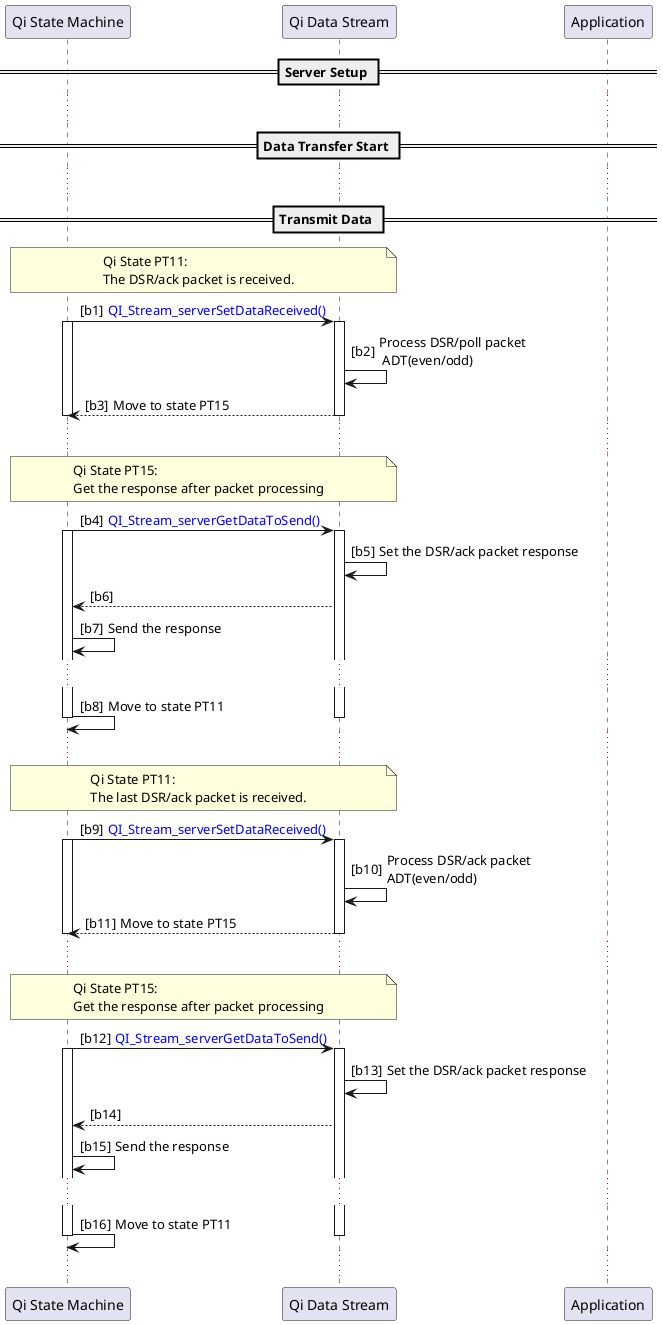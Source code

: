 @startuml
participant "Qi State Machine" as SM
participant "Qi Data Stream" as DS
participant "Application" as APP

== Server Setup ==
...
== Data Transfer Start ==

...
== Transmit Data ==
autonumber "[b0]"
note over SM, DS
Qi State PT11:
The DSR/ack packet is received.
endnote
SM -> DS : <font color=blue>QI_Stream_serverSetDataReceived()
activate SM
activate DS
DS -> DS : Process DSR/poll packet \n ADT(even/odd)
DS --> SM : Move to state PT15
deactivate DS
deactivate SM
...
note over SM, DS
Qi State PT15:
Get the response after packet processing
endnote
SM -> DS : <font color=blue>QI_Stream_serverGetDataToSend()
activate SM
activate DS
DS -> DS : Set the DSR/ack packet response
DS --> SM
SM -> SM : Send the response
...
SM -> SM : Move to state PT11
deactivate DS
deactivate SM

...
note over SM, DS
Qi State PT11:
The last DSR/ack packet is received.
endnote
SM -> DS : <font color=blue>QI_Stream_serverSetDataReceived()
activate SM
activate DS
DS -> DS : Process DSR/ack packet \nADT(even/odd)
DS --> SM : Move to state PT15
deactivate DS
deactivate SM
...
note over SM, DS
Qi State PT15:
Get the response after packet processing
endnote
SM -> DS : <font color=blue>QI_Stream_serverGetDataToSend()
activate SM
activate DS
DS -> DS : Set the DSR/ack packet response
DS --> SM
SM -> SM : Send the response
...
SM -> SM : Move to state PT11
deactivate DS
deactivate SM

...

@enduml